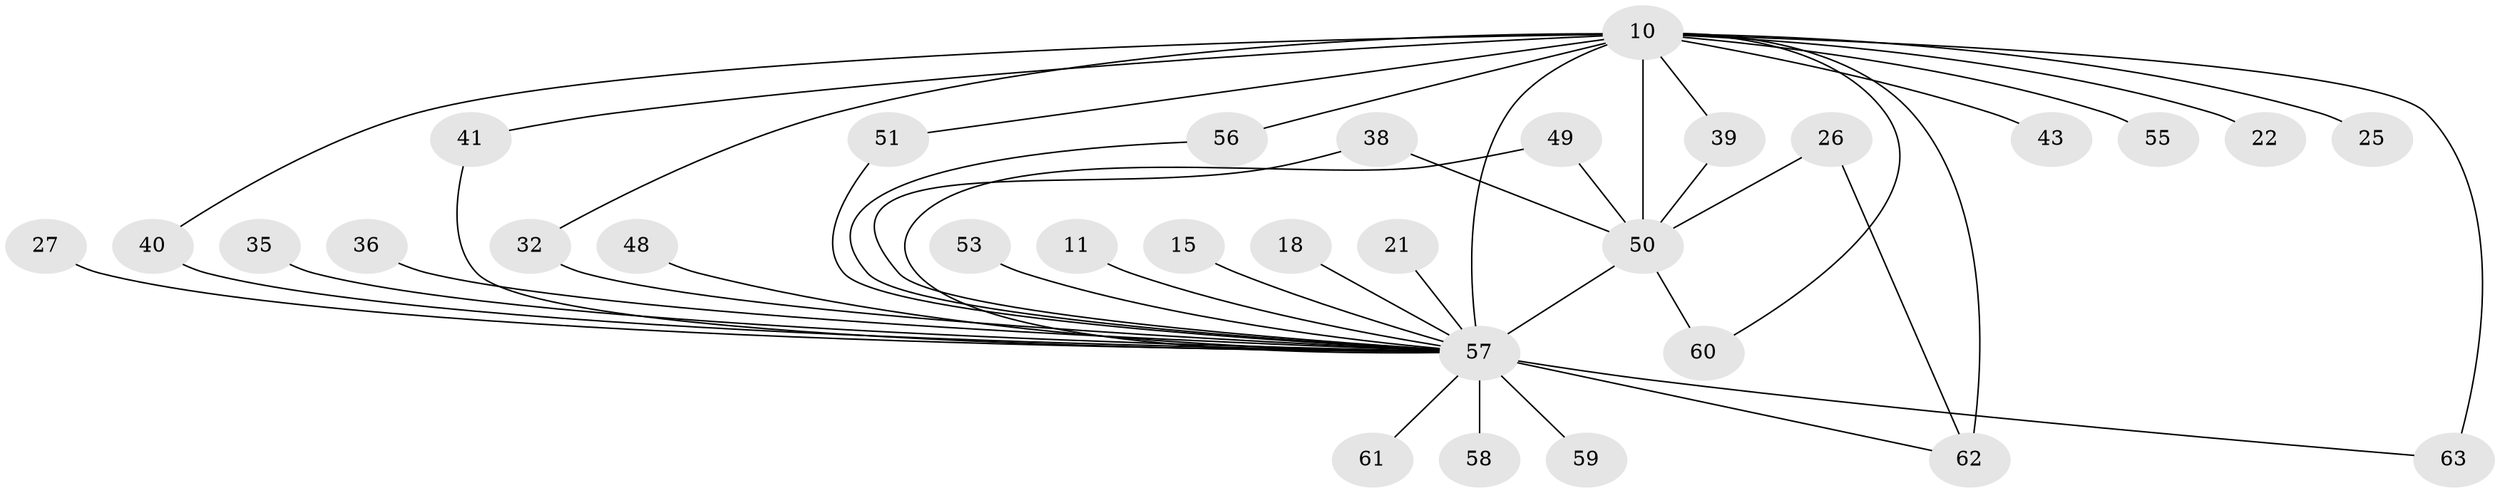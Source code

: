// original degree distribution, {13: 0.015873015873015872, 17: 0.031746031746031744, 14: 0.031746031746031744, 23: 0.015873015873015872, 18: 0.031746031746031744, 15: 0.015873015873015872, 24: 0.015873015873015872, 2: 0.6031746031746031, 5: 0.015873015873015872, 3: 0.12698412698412698, 4: 0.09523809523809523}
// Generated by graph-tools (version 1.1) at 2025/43/03/09/25 04:43:38]
// undirected, 31 vertices, 43 edges
graph export_dot {
graph [start="1"]
  node [color=gray90,style=filled];
  10 [super="+6+7"];
  11;
  15;
  18;
  21;
  22;
  25;
  26;
  27;
  32;
  35;
  36;
  38;
  39;
  40;
  41;
  43;
  48;
  49 [super="+44"];
  50 [super="+29+45+13+3"];
  51;
  53;
  55;
  56;
  57 [super="+34+33+14+8"];
  58 [super="+52"];
  59;
  60;
  61;
  62 [super="+54+20+47"];
  63 [super="+17"];
  10 -- 22 [weight=2];
  10 -- 25 [weight=2];
  10 -- 32;
  10 -- 43 [weight=2];
  10 -- 63 [weight=2];
  10 -- 39;
  10 -- 40;
  10 -- 55 [weight=2];
  10 -- 60;
  10 -- 41;
  10 -- 51;
  10 -- 56;
  10 -- 57 [weight=20];
  10 -- 62 [weight=7];
  10 -- 50 [weight=12];
  11 -- 57 [weight=2];
  15 -- 57;
  18 -- 57 [weight=2];
  21 -- 57;
  26 -- 62;
  26 -- 50;
  27 -- 57 [weight=2];
  32 -- 57;
  35 -- 57 [weight=2];
  36 -- 57 [weight=2];
  38 -- 57;
  38 -- 50;
  39 -- 50;
  40 -- 57;
  41 -- 57;
  48 -- 57 [weight=2];
  49 -- 57 [weight=2];
  49 -- 50;
  50 -- 57 [weight=12];
  50 -- 60;
  51 -- 57;
  53 -- 57;
  56 -- 57;
  57 -- 59 [weight=2];
  57 -- 61;
  57 -- 62 [weight=5];
  57 -- 58 [weight=3];
  57 -- 63;
}

